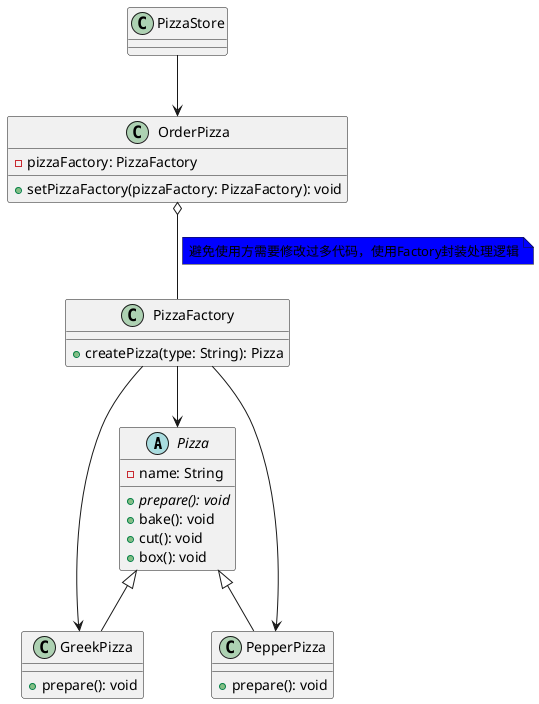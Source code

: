 @startuml
'https://plantuml.com/class-diagram

abstract class Pizza {
    - name: String
    + {abstract} prepare(): void
    + bake(): void
    + cut(): void
    + box(): void
}
class GreekPizza {
    + prepare(): void
}
class PepperPizza {
    + prepare(): void
}

Pizza <|-- GreekPizza
Pizza <|-- PepperPizza

class PizzaFactory {
    + createPizza(type: String): Pizza
}

PizzaFactory --> Pizza
PizzaFactory --> GreekPizza
PizzaFactory --> PepperPizza

class OrderPizza {
    - pizzaFactory: PizzaFactory
    + setPizzaFactory(pizzaFactory: PizzaFactory): void
}
OrderPizza o-- PizzaFactory
note right on link #blue
    避免使用方需要修改过多代码，使用Factory封装处理逻辑
end note

class PizzaStore

PizzaStore --> OrderPizza

@enduml